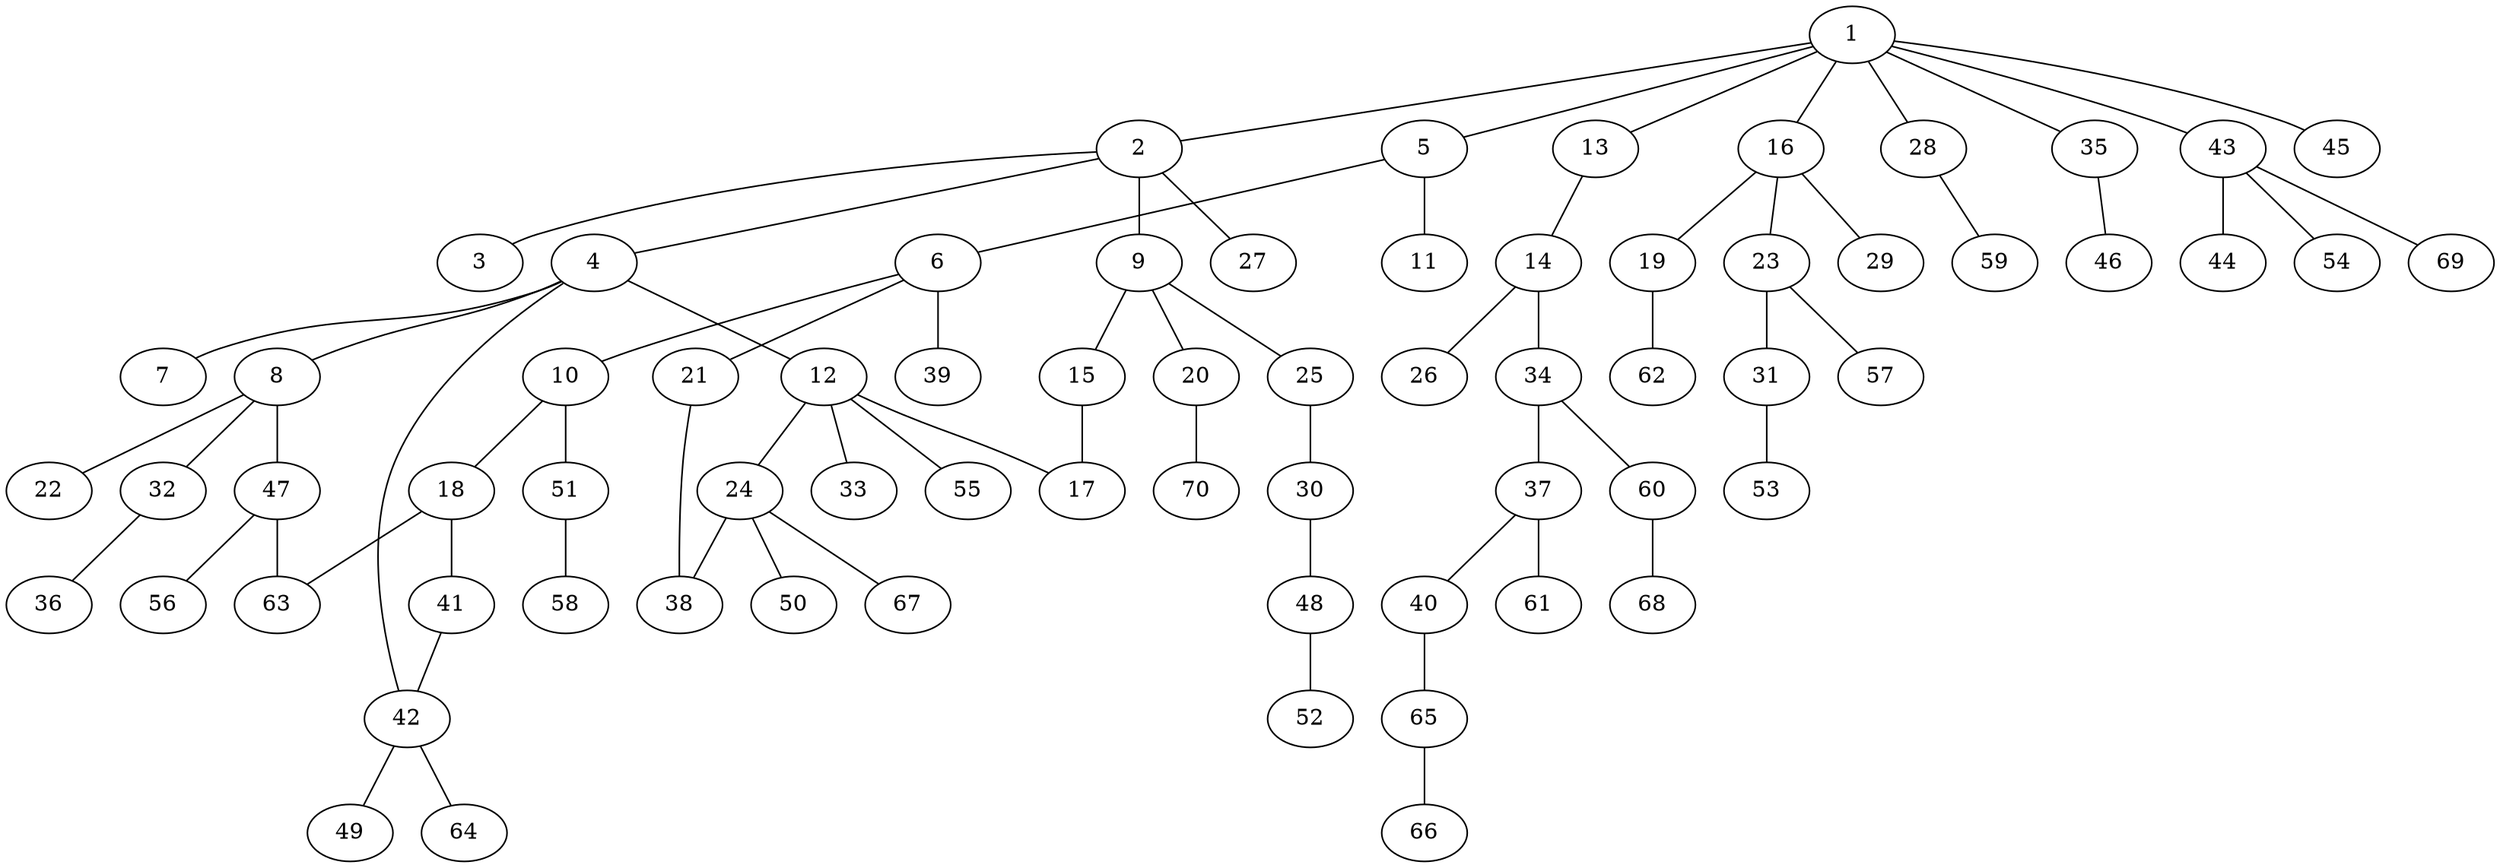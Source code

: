 graph graphname {1--2
1--5
1--13
1--16
1--28
1--35
1--43
1--45
2--3
2--4
2--9
2--27
4--7
4--8
4--12
4--42
5--6
5--11
6--10
6--21
6--39
8--22
8--32
8--47
9--15
9--20
9--25
10--18
10--51
12--17
12--24
12--33
12--55
13--14
14--26
14--34
15--17
16--19
16--23
16--29
18--41
18--63
19--62
20--70
21--38
23--31
23--57
24--38
24--50
24--67
25--30
28--59
30--48
31--53
32--36
34--37
34--60
35--46
37--40
37--61
40--65
41--42
42--49
42--64
43--44
43--54
43--69
47--56
47--63
48--52
51--58
60--68
65--66
}